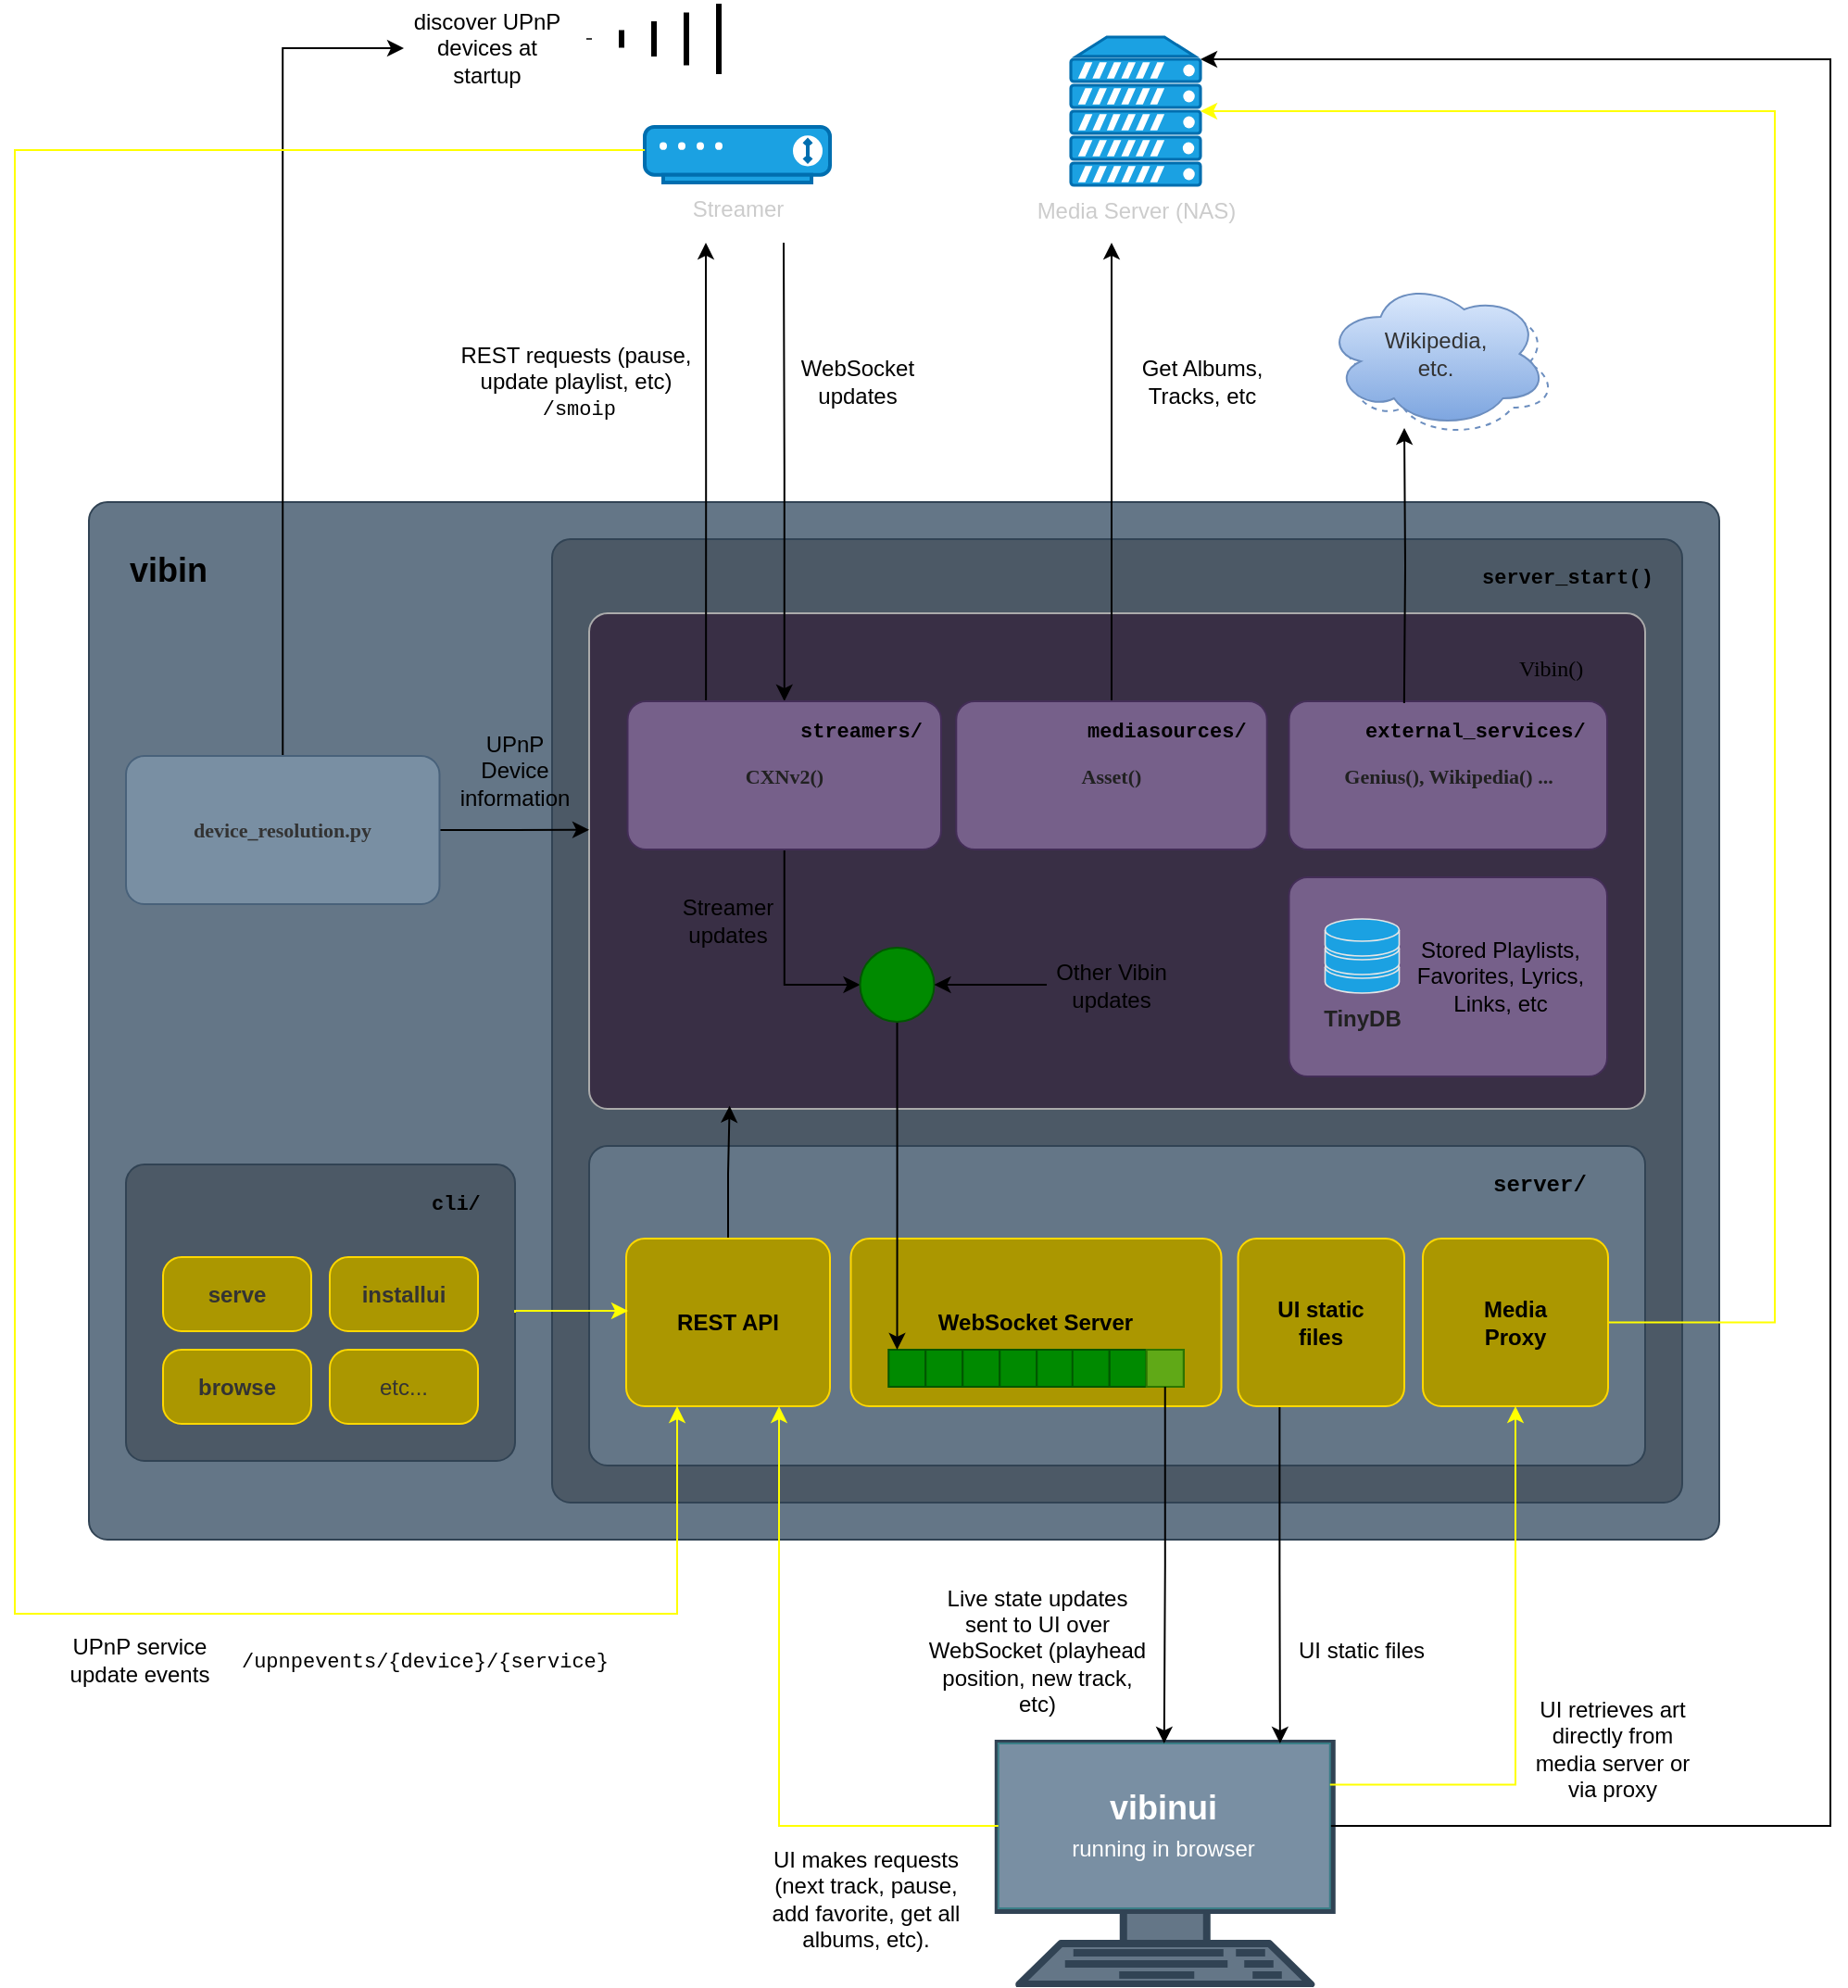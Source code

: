 <mxfile version="21.1.2" type="device">
  <diagram name="Page-1" id="vWcrr7DRTjYH0RyNp1Xf">
    <mxGraphModel dx="1114" dy="1115" grid="1" gridSize="10" guides="1" tooltips="1" connect="1" arrows="1" fold="1" page="1" pageScale="1" pageWidth="1654" pageHeight="1169" math="0" shadow="0">
      <root>
        <mxCell id="0" />
        <mxCell id="1" parent="0" />
        <mxCell id="AxVMvHkPtESJiM2xp8fN-1" value="" style="verticalAlign=top;verticalLabelPosition=bottom;labelPosition=center;align=center;html=1;outlineConnect=0;fillColor=#647687;strokeColor=#314354;gradientDirection=north;strokeWidth=2;shape=mxgraph.networks.terminal;fontColor=#ffffff;" parent="1" vertex="1">
          <mxGeometry x="570.88" y="980" width="180" height="130" as="geometry" />
        </mxCell>
        <mxCell id="AxVMvHkPtESJiM2xp8fN-151" style="edgeStyle=orthogonalEdgeStyle;rounded=0;orthogonalLoop=1;jettySize=auto;html=1;exitX=1;exitY=0.5;exitDx=0;exitDy=0;entryX=1;entryY=0.15;entryDx=0;entryDy=0;entryPerimeter=0;" parent="1" source="AxVMvHkPtESJiM2xp8fN-2" target="AxVMvHkPtESJiM2xp8fN-9" edge="1">
          <mxGeometry relative="1" as="geometry">
            <Array as="points">
              <mxPoint x="1020" y="1025" />
              <mxPoint x="1020" y="71" />
            </Array>
          </mxGeometry>
        </mxCell>
        <mxCell id="AxVMvHkPtESJiM2xp8fN-2" value="" style="rounded=0;whiteSpace=wrap;html=1;fillColor=#798FA3;fontColor=#ffffff;strokeColor=#3A7E87;" parent="1" vertex="1">
          <mxGeometry x="570.88" y="980" width="179" height="89" as="geometry" />
        </mxCell>
        <mxCell id="AxVMvHkPtESJiM2xp8fN-3" value="" style="ellipse;shape=cloud;whiteSpace=wrap;html=1;fillColor=none;strokeColor=#6c8ebf;gradientColor=#7ea6e0;dashed=1;" parent="1" vertex="1">
          <mxGeometry x="752.25" y="195" width="120" height="80" as="geometry" />
        </mxCell>
        <mxCell id="AxVMvHkPtESJiM2xp8fN-4" value="" style="rounded=1;whiteSpace=wrap;html=1;absoluteArcSize=1;fillColor=#647687;strokeColor=#314354;fontColor=#ffffff;" parent="1" vertex="1">
          <mxGeometry x="80" y="310" width="880" height="560" as="geometry" />
        </mxCell>
        <mxCell id="AxVMvHkPtESJiM2xp8fN-5" value="" style="rounded=1;whiteSpace=wrap;html=1;absoluteArcSize=1;fillColor=#4C5966;fontColor=#ffffff;strokeColor=#314354;" parent="1" vertex="1">
          <mxGeometry x="330" y="330" width="610" height="520" as="geometry" />
        </mxCell>
        <mxCell id="AxVMvHkPtESJiM2xp8fN-6" value="" style="rounded=1;whiteSpace=wrap;html=1;absoluteArcSize=1;fillColor=#392F45;strokeColor=#ABABAB;" parent="1" vertex="1">
          <mxGeometry x="350" y="370" width="570" height="267.5" as="geometry" />
        </mxCell>
        <mxCell id="AxVMvHkPtESJiM2xp8fN-7" value="&lt;b&gt;&lt;font style=&quot;font-size: 11px;&quot; face=&quot;Courier New&quot;&gt;server_start()&lt;/font&gt;&lt;/b&gt;" style="text;html=1;strokeColor=none;fillColor=none;align=left;verticalAlign=middle;whiteSpace=wrap;rounded=0;" parent="1" vertex="1">
          <mxGeometry x="830" y="340" width="100" height="20" as="geometry" />
        </mxCell>
        <mxCell id="AxVMvHkPtESJiM2xp8fN-8" value="&lt;font style=&quot;font-size: 18px;&quot;&gt;vibin&lt;/font&gt;" style="text;html=1;strokeColor=none;fillColor=none;align=left;verticalAlign=top;whiteSpace=wrap;rounded=0;fontStyle=1" parent="1" vertex="1">
          <mxGeometry x="100" y="330" width="50" height="30" as="geometry" />
        </mxCell>
        <mxCell id="AxVMvHkPtESJiM2xp8fN-9" value="&lt;font color=&quot;#cccccc&quot;&gt;Media Server (NAS)&lt;/font&gt;" style="fontColor=#ffffff;verticalAlign=top;verticalLabelPosition=bottom;labelPosition=center;align=center;html=1;outlineConnect=0;fillColor=#1ba1e2;strokeColor=#006EAF;gradientDirection=north;strokeWidth=2;shape=mxgraph.networks.server;" parent="1" vertex="1">
          <mxGeometry x="610" y="59" width="70" height="80" as="geometry" />
        </mxCell>
        <mxCell id="AxVMvHkPtESJiM2xp8fN-11" value="&lt;font color=&quot;#cccccc&quot;&gt;Streamer&lt;/font&gt;" style="fontColor=#ffffff;verticalAlign=top;verticalLabelPosition=bottom;labelPosition=center;align=center;html=1;outlineConnect=0;fillColor=#1ba1e2;strokeColor=#006EAF;gradientDirection=north;strokeWidth=2;shape=mxgraph.networks.modem;" parent="1" vertex="1">
          <mxGeometry x="380" y="107.5" width="100" height="30" as="geometry" />
        </mxCell>
        <mxCell id="AxVMvHkPtESJiM2xp8fN-13" value="" style="rounded=1;whiteSpace=wrap;html=1;absoluteArcSize=1;fillColor=#4C5966;fontColor=#ffffff;strokeColor=#314354;" parent="1" vertex="1">
          <mxGeometry x="100" y="667.5" width="210" height="160" as="geometry" />
        </mxCell>
        <mxCell id="AxVMvHkPtESJiM2xp8fN-14" value="&lt;font style=&quot;font-size: 11px;&quot; face=&quot;Courier New&quot;&gt;&lt;b&gt;cli/&lt;/b&gt;&lt;/font&gt;" style="text;html=1;strokeColor=none;fillColor=none;align=left;verticalAlign=middle;whiteSpace=wrap;rounded=0;" parent="1" vertex="1">
          <mxGeometry x="262.5" y="677.5" width="60" height="20" as="geometry" />
        </mxCell>
        <mxCell id="AxVMvHkPtESJiM2xp8fN-15" value="&lt;font color=&quot;#333333&quot;&gt;&lt;b&gt;serve&lt;/b&gt;&lt;/font&gt;" style="rounded=1;whiteSpace=wrap;html=1;absoluteArcSize=1;fillColor=#AB9700;strokeColor=#FFD800;fontColor=#000000;" parent="1" vertex="1">
          <mxGeometry x="120" y="717.5" width="80" height="40" as="geometry" />
        </mxCell>
        <mxCell id="AxVMvHkPtESJiM2xp8fN-81" style="edgeStyle=orthogonalEdgeStyle;rounded=0;orthogonalLoop=1;jettySize=auto;html=1;exitX=0.5;exitY=1;exitDx=0;exitDy=0;entryX=0;entryY=0.5;entryDx=0;entryDy=0;" parent="1" source="AxVMvHkPtESJiM2xp8fN-16" target="AxVMvHkPtESJiM2xp8fN-80" edge="1">
          <mxGeometry relative="1" as="geometry" />
        </mxCell>
        <mxCell id="AxVMvHkPtESJiM2xp8fN-107" style="edgeStyle=orthogonalEdgeStyle;rounded=0;orthogonalLoop=1;jettySize=auto;html=1;exitX=0.5;exitY=0;exitDx=0;exitDy=0;startArrow=classic;startFill=1;endArrow=none;endFill=0;" parent="1" source="AxVMvHkPtESJiM2xp8fN-16" edge="1">
          <mxGeometry relative="1" as="geometry">
            <mxPoint x="455" y="170" as="targetPoint" />
          </mxGeometry>
        </mxCell>
        <mxCell id="AxVMvHkPtESJiM2xp8fN-108" style="edgeStyle=orthogonalEdgeStyle;rounded=0;orthogonalLoop=1;jettySize=auto;html=1;exitX=0.25;exitY=0;exitDx=0;exitDy=0;" parent="1" source="AxVMvHkPtESJiM2xp8fN-16" edge="1">
          <mxGeometry relative="1" as="geometry">
            <mxPoint x="413" y="170" as="targetPoint" />
          </mxGeometry>
        </mxCell>
        <mxCell id="AxVMvHkPtESJiM2xp8fN-16" value="&lt;font color=&quot;#212121&quot; face=&quot;Verdana&quot; style=&quot;font-size: 11px;&quot;&gt;&lt;b style=&quot;&quot;&gt;CXNv2()&lt;/b&gt;&lt;/font&gt;" style="rounded=1;whiteSpace=wrap;html=1;absoluteArcSize=1;fillColor=#76608a;strokeColor=#432D57;fontColor=#ffffff;" parent="1" vertex="1">
          <mxGeometry x="370.75" y="417.5" width="169.25" height="80" as="geometry" />
        </mxCell>
        <mxCell id="AxVMvHkPtESJiM2xp8fN-109" style="edgeStyle=orthogonalEdgeStyle;rounded=0;orthogonalLoop=1;jettySize=auto;html=1;exitX=0.5;exitY=0;exitDx=0;exitDy=0;" parent="1" source="AxVMvHkPtESJiM2xp8fN-17" edge="1">
          <mxGeometry relative="1" as="geometry">
            <mxPoint x="632" y="170" as="targetPoint" />
          </mxGeometry>
        </mxCell>
        <mxCell id="AxVMvHkPtESJiM2xp8fN-17" value="&lt;font color=&quot;#212121&quot; face=&quot;Verdana&quot; style=&quot;font-size: 11px;&quot;&gt;&lt;b style=&quot;&quot;&gt;Asset()&lt;/b&gt;&lt;/font&gt;" style="rounded=1;whiteSpace=wrap;html=1;absoluteArcSize=1;fillColor=#76608a;strokeColor=#432D57;fontColor=#ffffff;" parent="1" vertex="1">
          <mxGeometry x="548.13" y="417.5" width="167.75" height="80" as="geometry" />
        </mxCell>
        <mxCell id="AxVMvHkPtESJiM2xp8fN-23" value="&lt;font color=&quot;#333333&quot;&gt;Wikipedia,&lt;br&gt;etc.&lt;br&gt;&lt;/font&gt;" style="ellipse;shape=cloud;whiteSpace=wrap;html=1;fillColor=#dae8fc;strokeColor=#6c8ebf;gradientColor=#7ea6e0;" parent="1" vertex="1">
          <mxGeometry x="747.25" y="190" width="120" height="80" as="geometry" />
        </mxCell>
        <mxCell id="AxVMvHkPtESJiM2xp8fN-33" value="&lt;font color=&quot;#333333&quot;&gt;&lt;b&gt;installui&lt;/b&gt;&lt;/font&gt;" style="rounded=1;whiteSpace=wrap;html=1;absoluteArcSize=1;fillColor=#AB9700;strokeColor=#FFD800;fontColor=#000000;" parent="1" vertex="1">
          <mxGeometry x="210" y="717.5" width="80" height="40" as="geometry" />
        </mxCell>
        <mxCell id="AxVMvHkPtESJiM2xp8fN-34" value="&lt;font color=&quot;#333333&quot;&gt;&lt;b&gt;browse&lt;/b&gt;&lt;/font&gt;" style="rounded=1;whiteSpace=wrap;html=1;absoluteArcSize=1;fillColor=#AB9700;strokeColor=#FFD800;fontColor=#000000;" parent="1" vertex="1">
          <mxGeometry x="120" y="767.5" width="80" height="40" as="geometry" />
        </mxCell>
        <mxCell id="AxVMvHkPtESJiM2xp8fN-35" value="&lt;font color=&quot;#333333&quot;&gt;etc...&lt;/font&gt;" style="rounded=1;whiteSpace=wrap;html=1;absoluteArcSize=1;fillColor=#AB9700;strokeColor=#FFD800;fontColor=#000000;" parent="1" vertex="1">
          <mxGeometry x="210" y="767.5" width="80" height="40" as="geometry" />
        </mxCell>
        <mxCell id="AxVMvHkPtESJiM2xp8fN-36" value="&lt;font color=&quot;#ffffff&quot; style=&quot;&quot;&gt;&lt;span style=&quot;font-size: 18px;&quot;&gt;vibinui&lt;/span&gt;&lt;br&gt;&lt;font style=&quot;font-weight: normal; font-size: 12px;&quot;&gt;running in browser&lt;/font&gt;&lt;br&gt;&lt;/font&gt;" style="text;html=1;strokeColor=none;fillColor=none;align=center;verticalAlign=middle;whiteSpace=wrap;rounded=0;fontStyle=1;fontColor=#2A3138;fontSize=17;" parent="1" vertex="1">
          <mxGeometry x="580.38" y="980" width="160" height="90.5" as="geometry" />
        </mxCell>
        <mxCell id="AxVMvHkPtESJiM2xp8fN-61" value="&lt;font style=&quot;&quot; face=&quot;Verdana&quot;&gt;Vibin()&lt;/font&gt;" style="text;html=1;strokeColor=none;fillColor=none;align=left;verticalAlign=middle;whiteSpace=wrap;rounded=0;" parent="1" vertex="1">
          <mxGeometry x="850" y="390" width="145" height="20" as="geometry" />
        </mxCell>
        <mxCell id="AxVMvHkPtESJiM2xp8fN-64" value="&lt;font color=&quot;#212121&quot; face=&quot;Verdana&quot; style=&quot;font-size: 11px;&quot;&gt;&lt;b style=&quot;&quot;&gt;Genius(), Wikipedia() ...&lt;/b&gt;&lt;/font&gt;" style="rounded=1;whiteSpace=wrap;html=1;absoluteArcSize=1;fillColor=#76608a;strokeColor=#432D57;fontColor=#ffffff;" parent="1" vertex="1">
          <mxGeometry x="727.75" y="417.5" width="171.75" height="80" as="geometry" />
        </mxCell>
        <mxCell id="AxVMvHkPtESJiM2xp8fN-65" value="" style="rounded=1;whiteSpace=wrap;html=1;absoluteArcSize=1;fillColor=#647687;strokeColor=#314354;fontColor=#ffffff;" parent="1" vertex="1">
          <mxGeometry x="350" y="657.5" width="570" height="172.5" as="geometry" />
        </mxCell>
        <mxCell id="AxVMvHkPtESJiM2xp8fN-145" style="edgeStyle=orthogonalEdgeStyle;rounded=0;orthogonalLoop=1;jettySize=auto;html=1;exitX=0.5;exitY=0;exitDx=0;exitDy=0;entryX=0.133;entryY=0.994;entryDx=0;entryDy=0;entryPerimeter=0;" parent="1" source="AxVMvHkPtESJiM2xp8fN-32" target="AxVMvHkPtESJiM2xp8fN-6" edge="1">
          <mxGeometry relative="1" as="geometry" />
        </mxCell>
        <mxCell id="AxVMvHkPtESJiM2xp8fN-32" value="&lt;b&gt;REST API&lt;/b&gt;" style="rounded=1;whiteSpace=wrap;html=1;absoluteArcSize=1;fillColor=#AB9700;strokeColor=#FFD800;fontColor=#000000;" parent="1" vertex="1">
          <mxGeometry x="370" y="707.5" width="110" height="90.5" as="geometry" />
        </mxCell>
        <mxCell id="AxVMvHkPtESJiM2xp8fN-30" value="&lt;b&gt;WebSocket Server&lt;/b&gt;" style="rounded=1;whiteSpace=wrap;html=1;absoluteArcSize=1;fillColor=#AB9700;strokeColor=#FFD800;fontColor=#000000;" parent="1" vertex="1">
          <mxGeometry x="491.25" y="707.5" width="200" height="90.5" as="geometry" />
        </mxCell>
        <mxCell id="AxVMvHkPtESJiM2xp8fN-66" value="&lt;b&gt;&lt;font face=&quot;Courier New&quot;&gt;server/&lt;/font&gt;&lt;/b&gt;" style="text;html=1;strokeColor=none;fillColor=none;align=left;verticalAlign=middle;whiteSpace=wrap;rounded=0;" parent="1" vertex="1">
          <mxGeometry x="836.13" y="667.5" width="63.37" height="20" as="geometry" />
        </mxCell>
        <mxCell id="AxVMvHkPtESJiM2xp8fN-67" value="&lt;b style=&quot;font-size: 11px;&quot;&gt;&lt;font face=&quot;Courier New&quot; style=&quot;font-size: 11px;&quot;&gt;streamers/&lt;/font&gt;&lt;/b&gt;" style="text;html=1;strokeColor=none;fillColor=none;align=left;verticalAlign=middle;whiteSpace=wrap;rounded=0;fontSize=11;" parent="1" vertex="1">
          <mxGeometry x="462" y="424" width="65" height="20" as="geometry" />
        </mxCell>
        <mxCell id="AxVMvHkPtESJiM2xp8fN-68" value="&lt;b style=&quot;font-size: 11px;&quot;&gt;&lt;font face=&quot;Courier New&quot; style=&quot;font-size: 11px;&quot;&gt;mediasources/&lt;/font&gt;&lt;/b&gt;" style="text;html=1;strokeColor=none;fillColor=none;align=left;verticalAlign=middle;whiteSpace=wrap;rounded=0;fontSize=11;" parent="1" vertex="1">
          <mxGeometry x="617" y="424" width="90" height="20" as="geometry" />
        </mxCell>
        <mxCell id="AxVMvHkPtESJiM2xp8fN-69" value="&lt;b style=&quot;font-size: 11px;&quot;&gt;&lt;font face=&quot;Courier New&quot; style=&quot;font-size: 11px;&quot;&gt;external_services/&lt;/font&gt;&lt;/b&gt;" style="text;html=1;strokeColor=none;fillColor=none;align=left;verticalAlign=middle;whiteSpace=wrap;rounded=0;fontSize=11;" parent="1" vertex="1">
          <mxGeometry x="767" y="424" width="120" height="20" as="geometry" />
        </mxCell>
        <mxCell id="AxVMvHkPtESJiM2xp8fN-79" value="" style="group" parent="1" vertex="1" connectable="0">
          <mxGeometry x="511.63" y="767.5" width="159.25" height="20" as="geometry" />
        </mxCell>
        <mxCell id="AxVMvHkPtESJiM2xp8fN-70" value="" style="whiteSpace=wrap;html=1;aspect=fixed;fillColor=#008a00;fontColor=#ffffff;strokeColor=#005700;" parent="AxVMvHkPtESJiM2xp8fN-79" vertex="1">
          <mxGeometry width="20" height="20" as="geometry" />
        </mxCell>
        <mxCell id="AxVMvHkPtESJiM2xp8fN-71" value="" style="whiteSpace=wrap;html=1;aspect=fixed;fillColor=#008a00;fontColor=#ffffff;strokeColor=#005700;" parent="AxVMvHkPtESJiM2xp8fN-79" vertex="1">
          <mxGeometry x="20" width="20" height="20" as="geometry" />
        </mxCell>
        <mxCell id="AxVMvHkPtESJiM2xp8fN-72" value="" style="whiteSpace=wrap;html=1;aspect=fixed;fillColor=#008a00;fontColor=#ffffff;strokeColor=#005700;" parent="AxVMvHkPtESJiM2xp8fN-79" vertex="1">
          <mxGeometry x="40" width="20" height="20" as="geometry" />
        </mxCell>
        <mxCell id="AxVMvHkPtESJiM2xp8fN-73" value="" style="whiteSpace=wrap;html=1;aspect=fixed;fillColor=#008a00;fontColor=#ffffff;strokeColor=#005700;" parent="AxVMvHkPtESJiM2xp8fN-79" vertex="1">
          <mxGeometry x="60" width="20" height="20" as="geometry" />
        </mxCell>
        <mxCell id="AxVMvHkPtESJiM2xp8fN-74" value="" style="whiteSpace=wrap;html=1;aspect=fixed;fillColor=#008a00;fontColor=#ffffff;strokeColor=#005700;" parent="AxVMvHkPtESJiM2xp8fN-79" vertex="1">
          <mxGeometry x="80" width="20" height="20" as="geometry" />
        </mxCell>
        <mxCell id="AxVMvHkPtESJiM2xp8fN-75" value="" style="whiteSpace=wrap;html=1;aspect=fixed;fillColor=#008a00;fontColor=#ffffff;strokeColor=#005700;" parent="AxVMvHkPtESJiM2xp8fN-79" vertex="1">
          <mxGeometry x="99.25" width="20" height="20" as="geometry" />
        </mxCell>
        <mxCell id="AxVMvHkPtESJiM2xp8fN-76" value="" style="whiteSpace=wrap;html=1;aspect=fixed;fillColor=#008a00;fontColor=#ffffff;strokeColor=#005700;" parent="AxVMvHkPtESJiM2xp8fN-79" vertex="1">
          <mxGeometry x="119.25" width="20" height="20" as="geometry" />
        </mxCell>
        <mxCell id="AxVMvHkPtESJiM2xp8fN-78" value="" style="whiteSpace=wrap;html=1;aspect=fixed;fillColor=#008a00;fontColor=#ffffff;strokeColor=#005700;" parent="AxVMvHkPtESJiM2xp8fN-79" vertex="1">
          <mxGeometry x="139.25" width="20" height="20" as="geometry" />
        </mxCell>
        <mxCell id="AxVMvHkPtESJiM2xp8fN-83" value="" style="whiteSpace=wrap;html=1;aspect=fixed;fillColor=#60a917;fontColor=#ffffff;strokeColor=#2D7600;" parent="AxVMvHkPtESJiM2xp8fN-79" vertex="1">
          <mxGeometry x="139.25" width="20" height="20" as="geometry" />
        </mxCell>
        <mxCell id="AxVMvHkPtESJiM2xp8fN-82" style="edgeStyle=orthogonalEdgeStyle;rounded=0;orthogonalLoop=1;jettySize=auto;html=1;exitX=0.5;exitY=1;exitDx=0;exitDy=0;" parent="1" source="AxVMvHkPtESJiM2xp8fN-80" edge="1">
          <mxGeometry relative="1" as="geometry">
            <mxPoint x="516.25" y="767.5" as="targetPoint" />
          </mxGeometry>
        </mxCell>
        <mxCell id="AxVMvHkPtESJiM2xp8fN-80" value="" style="ellipse;whiteSpace=wrap;html=1;aspect=fixed;fillColor=#008a00;fontColor=#ffffff;strokeColor=#005700;" parent="1" vertex="1">
          <mxGeometry x="496.25" y="550.5" width="40" height="40" as="geometry" />
        </mxCell>
        <mxCell id="AxVMvHkPtESJiM2xp8fN-102" style="edgeStyle=orthogonalEdgeStyle;rounded=0;orthogonalLoop=1;jettySize=auto;html=1;exitX=0.25;exitY=1;exitDx=0;exitDy=0;entryX=0.891;entryY=0;entryDx=0;entryDy=0;entryPerimeter=0;" parent="1" source="AxVMvHkPtESJiM2xp8fN-84" target="AxVMvHkPtESJiM2xp8fN-36" edge="1">
          <mxGeometry relative="1" as="geometry" />
        </mxCell>
        <mxCell id="AxVMvHkPtESJiM2xp8fN-84" value="&lt;b&gt;UI static&lt;br&gt;files&lt;br&gt;&lt;/b&gt;" style="rounded=1;whiteSpace=wrap;html=1;absoluteArcSize=1;fillColor=#AB9700;strokeColor=#FFD800;fontColor=#000000;" parent="1" vertex="1">
          <mxGeometry x="700.26" y="707.5" width="89.74" height="90.5" as="geometry" />
        </mxCell>
        <mxCell id="AxVMvHkPtESJiM2xp8fN-147" style="edgeStyle=orthogonalEdgeStyle;rounded=0;orthogonalLoop=1;jettySize=auto;html=1;exitX=1;exitY=0.5;exitDx=0;exitDy=0;entryX=1;entryY=0.5;entryDx=0;entryDy=0;entryPerimeter=0;strokeColor=#FFFF00;" parent="1" source="AxVMvHkPtESJiM2xp8fN-85" target="AxVMvHkPtESJiM2xp8fN-9" edge="1">
          <mxGeometry relative="1" as="geometry">
            <Array as="points">
              <mxPoint x="990" y="753" />
              <mxPoint x="990" y="99" />
            </Array>
          </mxGeometry>
        </mxCell>
        <mxCell id="AxVMvHkPtESJiM2xp8fN-85" value="&lt;b&gt;Media&lt;br&gt;Proxy&lt;br&gt;&lt;/b&gt;" style="rounded=1;whiteSpace=wrap;html=1;absoluteArcSize=1;fillColor=#AB9700;strokeColor=#FFD800;fontColor=#000000;" parent="1" vertex="1">
          <mxGeometry x="800" y="707.5" width="100" height="90.5" as="geometry" />
        </mxCell>
        <mxCell id="AxVMvHkPtESJiM2xp8fN-89" value="WebSocket updates" style="text;html=1;strokeColor=none;fillColor=none;align=center;verticalAlign=middle;whiteSpace=wrap;rounded=0;" parent="1" vertex="1">
          <mxGeometry x="464.5" y="230" width="60" height="30" as="geometry" />
        </mxCell>
        <mxCell id="AxVMvHkPtESJiM2xp8fN-137" style="edgeStyle=orthogonalEdgeStyle;rounded=0;orthogonalLoop=1;jettySize=auto;html=1;exitX=0.5;exitY=0;exitDx=0;exitDy=0;entryX=0;entryY=0.5;entryDx=0;entryDy=0;" parent="1" source="AxVMvHkPtESJiM2xp8fN-90" target="AxVMvHkPtESJiM2xp8fN-115" edge="1">
          <mxGeometry relative="1" as="geometry" />
        </mxCell>
        <mxCell id="AxVMvHkPtESJiM2xp8fN-153" style="edgeStyle=orthogonalEdgeStyle;rounded=0;orthogonalLoop=1;jettySize=auto;html=1;exitX=1;exitY=0.5;exitDx=0;exitDy=0;entryX=0;entryY=0.437;entryDx=0;entryDy=0;entryPerimeter=0;" parent="1" source="AxVMvHkPtESJiM2xp8fN-90" target="AxVMvHkPtESJiM2xp8fN-6" edge="1">
          <mxGeometry relative="1" as="geometry" />
        </mxCell>
        <mxCell id="AxVMvHkPtESJiM2xp8fN-90" value="&lt;font face=&quot;Verdana&quot; style=&quot;font-size: 11px;&quot; color=&quot;#333333&quot;&gt;&lt;b&gt;device_resolution.py&lt;/b&gt;&lt;/font&gt;" style="rounded=1;whiteSpace=wrap;html=1;absoluteArcSize=1;fillColor=#798FA3;strokeColor=#48617A;fontColor=#ffffff;" parent="1" vertex="1">
          <mxGeometry x="100" y="447" width="169.25" height="80" as="geometry" />
        </mxCell>
        <mxCell id="AxVMvHkPtESJiM2xp8fN-93" value="REST requests (pause, update playlist, etc)&lt;br&gt;&amp;nbsp;&lt;font style=&quot;font-size: 11px;&quot; face=&quot;Courier New&quot;&gt;/smoip&lt;/font&gt;" style="text;html=1;strokeColor=none;fillColor=none;align=center;verticalAlign=middle;whiteSpace=wrap;rounded=0;" parent="1" vertex="1">
          <mxGeometry x="278" y="220" width="130" height="50" as="geometry" />
        </mxCell>
        <mxCell id="AxVMvHkPtESJiM2xp8fN-94" style="edgeStyle=orthogonalEdgeStyle;rounded=0;orthogonalLoop=1;jettySize=auto;html=1;entryX=0.25;entryY=1;entryDx=0;entryDy=0;strokeColor=#FFFF00;" parent="1" source="AxVMvHkPtESJiM2xp8fN-11" target="AxVMvHkPtESJiM2xp8fN-32" edge="1">
          <mxGeometry relative="1" as="geometry">
            <Array as="points">
              <mxPoint x="40" y="120" />
              <mxPoint x="40" y="910" />
              <mxPoint x="398" y="910" />
            </Array>
          </mxGeometry>
        </mxCell>
        <mxCell id="AxVMvHkPtESJiM2xp8fN-95" value="UPnP service update events" style="text;html=1;strokeColor=none;fillColor=none;align=center;verticalAlign=middle;whiteSpace=wrap;rounded=0;" parent="1" vertex="1">
          <mxGeometry x="60.0" y="920" width="95.38" height="30" as="geometry" />
        </mxCell>
        <mxCell id="AxVMvHkPtESJiM2xp8fN-96" value="&lt;font style=&quot;font-size: 11px;&quot; face=&quot;Courier New&quot;&gt;/upnpevents/{device}/{service}&lt;/font&gt;" style="text;html=1;strokeColor=none;fillColor=none;align=center;verticalAlign=middle;whiteSpace=wrap;rounded=0;" parent="1" vertex="1">
          <mxGeometry x="160" y="920" width="202.88" height="30" as="geometry" />
        </mxCell>
        <mxCell id="AxVMvHkPtESJiM2xp8fN-100" style="edgeStyle=orthogonalEdgeStyle;rounded=0;orthogonalLoop=1;jettySize=auto;html=1;exitX=0.5;exitY=1;exitDx=0;exitDy=0;entryX=0.5;entryY=0;entryDx=0;entryDy=0;" parent="1" source="AxVMvHkPtESJiM2xp8fN-83" target="AxVMvHkPtESJiM2xp8fN-36" edge="1">
          <mxGeometry relative="1" as="geometry" />
        </mxCell>
        <mxCell id="AxVMvHkPtESJiM2xp8fN-101" style="edgeStyle=orthogonalEdgeStyle;rounded=0;orthogonalLoop=1;jettySize=auto;html=1;exitX=0;exitY=0.5;exitDx=0;exitDy=0;entryX=0.75;entryY=1;entryDx=0;entryDy=0;strokeColor=#FFFF00;" parent="1" source="AxVMvHkPtESJiM2xp8fN-2" target="AxVMvHkPtESJiM2xp8fN-32" edge="1">
          <mxGeometry relative="1" as="geometry" />
        </mxCell>
        <mxCell id="AxVMvHkPtESJiM2xp8fN-113" value="" style="shape=mxgraph.arrows2.wedgeArrowDashed2;html=1;bendable=0;startWidth=19;stepSize=15;rounded=0;strokeWidth=3;" parent="1" edge="1">
          <mxGeometry width="100" height="100" relative="1" as="geometry">
            <mxPoint x="420" y="60" as="sourcePoint" />
            <mxPoint x="350" y="60" as="targetPoint" />
          </mxGeometry>
        </mxCell>
        <mxCell id="AxVMvHkPtESJiM2xp8fN-115" value="discover UPnP&lt;br&gt;devices at startup" style="text;html=1;strokeColor=none;fillColor=none;align=center;verticalAlign=middle;whiteSpace=wrap;rounded=0;" parent="1" vertex="1">
          <mxGeometry x="250" y="40" width="90" height="50" as="geometry" />
        </mxCell>
        <mxCell id="AxVMvHkPtESJiM2xp8fN-120" value="UI retrieves art directly from media server or via proxy" style="text;html=1;strokeColor=none;fillColor=none;align=center;verticalAlign=middle;whiteSpace=wrap;rounded=0;" parent="1" vertex="1">
          <mxGeometry x="854.62" y="947.5" width="95.38" height="70" as="geometry" />
        </mxCell>
        <mxCell id="AxVMvHkPtESJiM2xp8fN-121" value="Live state updates sent to UI over WebSocket (playhead position, new track, etc)" style="text;html=1;strokeColor=none;fillColor=none;align=center;verticalAlign=middle;whiteSpace=wrap;rounded=0;" parent="1" vertex="1">
          <mxGeometry x="530" y="900" width="123.75" height="60" as="geometry" />
        </mxCell>
        <mxCell id="AxVMvHkPtESJiM2xp8fN-122" value="UI makes requests (next track, pause, add favorite, get all albums, etc)." style="text;html=1;strokeColor=none;fillColor=none;align=center;verticalAlign=middle;whiteSpace=wrap;rounded=0;" parent="1" vertex="1">
          <mxGeometry x="440" y="1029" width="118.75" height="70" as="geometry" />
        </mxCell>
        <mxCell id="AxVMvHkPtESJiM2xp8fN-123" value="UI static files" style="text;html=1;strokeColor=none;fillColor=none;align=center;verticalAlign=middle;whiteSpace=wrap;rounded=0;" parent="1" vertex="1">
          <mxGeometry x="726.13" y="915" width="82.25" height="30" as="geometry" />
        </mxCell>
        <mxCell id="AxVMvHkPtESJiM2xp8fN-128" style="edgeStyle=orthogonalEdgeStyle;rounded=0;orthogonalLoop=1;jettySize=auto;html=1;exitX=1;exitY=0.5;exitDx=0;exitDy=0;entryX=0.009;entryY=0.431;entryDx=0;entryDy=0;entryPerimeter=0;strokeColor=#FFFF00;" parent="1" source="AxVMvHkPtESJiM2xp8fN-13" target="AxVMvHkPtESJiM2xp8fN-32" edge="1">
          <mxGeometry relative="1" as="geometry">
            <Array as="points">
              <mxPoint x="310" y="746.5" />
            </Array>
          </mxGeometry>
        </mxCell>
        <mxCell id="AxVMvHkPtESJiM2xp8fN-132" value="Streamer&lt;br&gt;updates" style="text;html=1;strokeColor=none;fillColor=none;align=center;verticalAlign=middle;whiteSpace=wrap;rounded=0;" parent="1" vertex="1">
          <mxGeometry x="395" y="520.5" width="60" height="30" as="geometry" />
        </mxCell>
        <mxCell id="AxVMvHkPtESJiM2xp8fN-144" style="edgeStyle=orthogonalEdgeStyle;rounded=0;orthogonalLoop=1;jettySize=auto;html=1;exitX=0;exitY=0.5;exitDx=0;exitDy=0;entryX=1;entryY=0.5;entryDx=0;entryDy=0;" parent="1" source="AxVMvHkPtESJiM2xp8fN-133" target="AxVMvHkPtESJiM2xp8fN-80" edge="1">
          <mxGeometry relative="1" as="geometry" />
        </mxCell>
        <mxCell id="AxVMvHkPtESJiM2xp8fN-133" value="Other Vibin&lt;br&gt;updates" style="text;html=1;strokeColor=none;fillColor=none;align=center;verticalAlign=middle;whiteSpace=wrap;rounded=0;" parent="1" vertex="1">
          <mxGeometry x="597.01" y="555.5" width="70" height="30" as="geometry" />
        </mxCell>
        <mxCell id="AxVMvHkPtESJiM2xp8fN-134" value="Get Albums, Tracks, etc" style="text;html=1;strokeColor=none;fillColor=none;align=center;verticalAlign=middle;whiteSpace=wrap;rounded=0;" parent="1" vertex="1">
          <mxGeometry x="646.14" y="230" width="69.74" height="30" as="geometry" />
        </mxCell>
        <mxCell id="AxVMvHkPtESJiM2xp8fN-135" value="UPnP Device&lt;br&gt;information" style="text;html=1;strokeColor=none;fillColor=none;align=center;verticalAlign=middle;whiteSpace=wrap;rounded=0;" parent="1" vertex="1">
          <mxGeometry x="280" y="427.5" width="60" height="55" as="geometry" />
        </mxCell>
        <mxCell id="AxVMvHkPtESJiM2xp8fN-141" value="" style="rounded=1;whiteSpace=wrap;html=1;absoluteArcSize=1;fillColor=#76608a;strokeColor=#432D57;fontColor=#ffffff;" parent="1" vertex="1">
          <mxGeometry x="727.75" y="512.5" width="171.75" height="107.5" as="geometry" />
        </mxCell>
        <mxCell id="AxVMvHkPtESJiM2xp8fN-19" value="&lt;font color=&quot;#212121&quot;&gt;&lt;b&gt;TinyDB&lt;/b&gt;&lt;/font&gt;" style="fontColor=#E6E6E6;verticalAlign=top;verticalLabelPosition=bottom;labelPosition=center;align=center;html=1;outlineConnect=0;fillColor=#1BA1E2;strokeColor=#E6E6E6;gradientColor=none;gradientDirection=north;strokeWidth=2;shape=mxgraph.networks.storage;" parent="1" vertex="1">
          <mxGeometry x="747.25" y="535" width="40" height="40" as="geometry" />
        </mxCell>
        <mxCell id="AxVMvHkPtESJiM2xp8fN-110" value="Stored Playlists, Favorites, Lyrics, Links, etc" style="text;html=1;strokeColor=none;fillColor=none;align=center;verticalAlign=middle;whiteSpace=wrap;rounded=0;" parent="1" vertex="1">
          <mxGeometry x="787.25" y="541.25" width="110" height="50" as="geometry" />
        </mxCell>
        <mxCell id="AxVMvHkPtESJiM2xp8fN-149" style="edgeStyle=orthogonalEdgeStyle;rounded=0;orthogonalLoop=1;jettySize=auto;html=1;entryX=0.362;entryY=0.013;entryDx=0;entryDy=0;entryPerimeter=0;startArrow=classic;startFill=1;endArrow=none;endFill=0;" parent="1" target="AxVMvHkPtESJiM2xp8fN-64" edge="1">
          <mxGeometry relative="1" as="geometry">
            <mxPoint x="790" y="270" as="sourcePoint" />
          </mxGeometry>
        </mxCell>
        <mxCell id="AxVMvHkPtESJiM2xp8fN-150" style="edgeStyle=orthogonalEdgeStyle;rounded=0;orthogonalLoop=1;jettySize=auto;html=1;exitX=1;exitY=0.25;exitDx=0;exitDy=0;entryX=0.5;entryY=1;entryDx=0;entryDy=0;strokeColor=#FFFF00;" parent="1" source="AxVMvHkPtESJiM2xp8fN-2" target="AxVMvHkPtESJiM2xp8fN-85" edge="1">
          <mxGeometry relative="1" as="geometry" />
        </mxCell>
      </root>
    </mxGraphModel>
  </diagram>
</mxfile>
